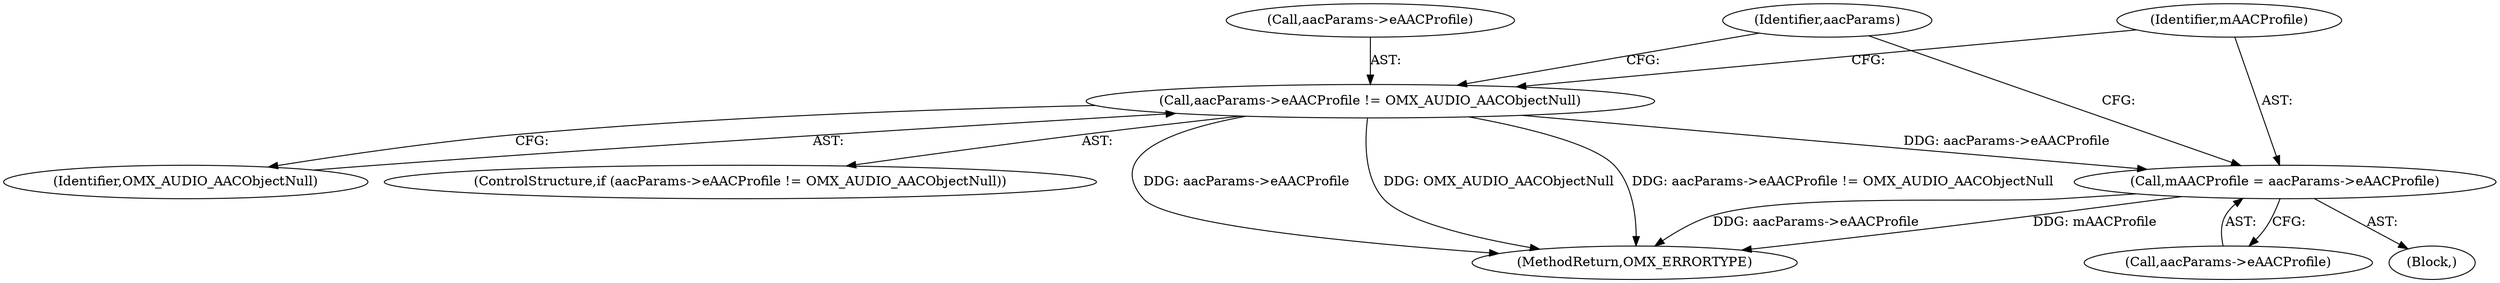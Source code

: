 digraph "0_Android_295c883fe3105b19bcd0f9e07d54c6b589fc5bff_5@pointer" {
"1000247" [label="(Call,mAACProfile = aacParams->eAACProfile)"];
"1000241" [label="(Call,aacParams->eAACProfile != OMX_AUDIO_AACObjectNull)"];
"1000257" [label="(Identifier,aacParams)"];
"1000249" [label="(Call,aacParams->eAACProfile)"];
"1000242" [label="(Call,aacParams->eAACProfile)"];
"1000246" [label="(Block,)"];
"1000247" [label="(Call,mAACProfile = aacParams->eAACProfile)"];
"1000241" [label="(Call,aacParams->eAACProfile != OMX_AUDIO_AACObjectNull)"];
"1000248" [label="(Identifier,mAACProfile)"];
"1000245" [label="(Identifier,OMX_AUDIO_AACObjectNull)"];
"1000240" [label="(ControlStructure,if (aacParams->eAACProfile != OMX_AUDIO_AACObjectNull))"];
"1000381" [label="(MethodReturn,OMX_ERRORTYPE)"];
"1000247" -> "1000246"  [label="AST: "];
"1000247" -> "1000249"  [label="CFG: "];
"1000248" -> "1000247"  [label="AST: "];
"1000249" -> "1000247"  [label="AST: "];
"1000257" -> "1000247"  [label="CFG: "];
"1000247" -> "1000381"  [label="DDG: mAACProfile"];
"1000247" -> "1000381"  [label="DDG: aacParams->eAACProfile"];
"1000241" -> "1000247"  [label="DDG: aacParams->eAACProfile"];
"1000241" -> "1000240"  [label="AST: "];
"1000241" -> "1000245"  [label="CFG: "];
"1000242" -> "1000241"  [label="AST: "];
"1000245" -> "1000241"  [label="AST: "];
"1000248" -> "1000241"  [label="CFG: "];
"1000257" -> "1000241"  [label="CFG: "];
"1000241" -> "1000381"  [label="DDG: aacParams->eAACProfile"];
"1000241" -> "1000381"  [label="DDG: OMX_AUDIO_AACObjectNull"];
"1000241" -> "1000381"  [label="DDG: aacParams->eAACProfile != OMX_AUDIO_AACObjectNull"];
}
